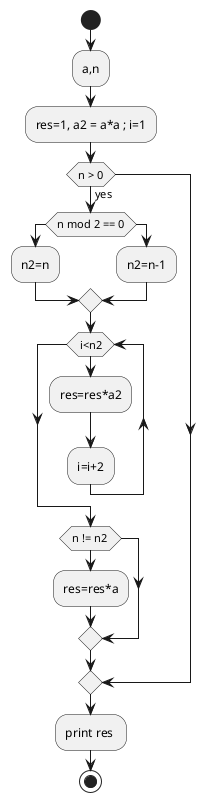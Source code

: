 @startuml
start
:a,n;
:res=1, a2 = a*a ; i=1;
if (n > 0) then (yes)
if (n mod 2 == 0) then
    :n2=n;
else
    :n2=n-1;
endif
while (i<n2)
  :res=res*a2;
  :i=i+2;
end while
if (n != n2 ) then
:res=res*a;
endif
endif
:print res ;

stop
@enduml